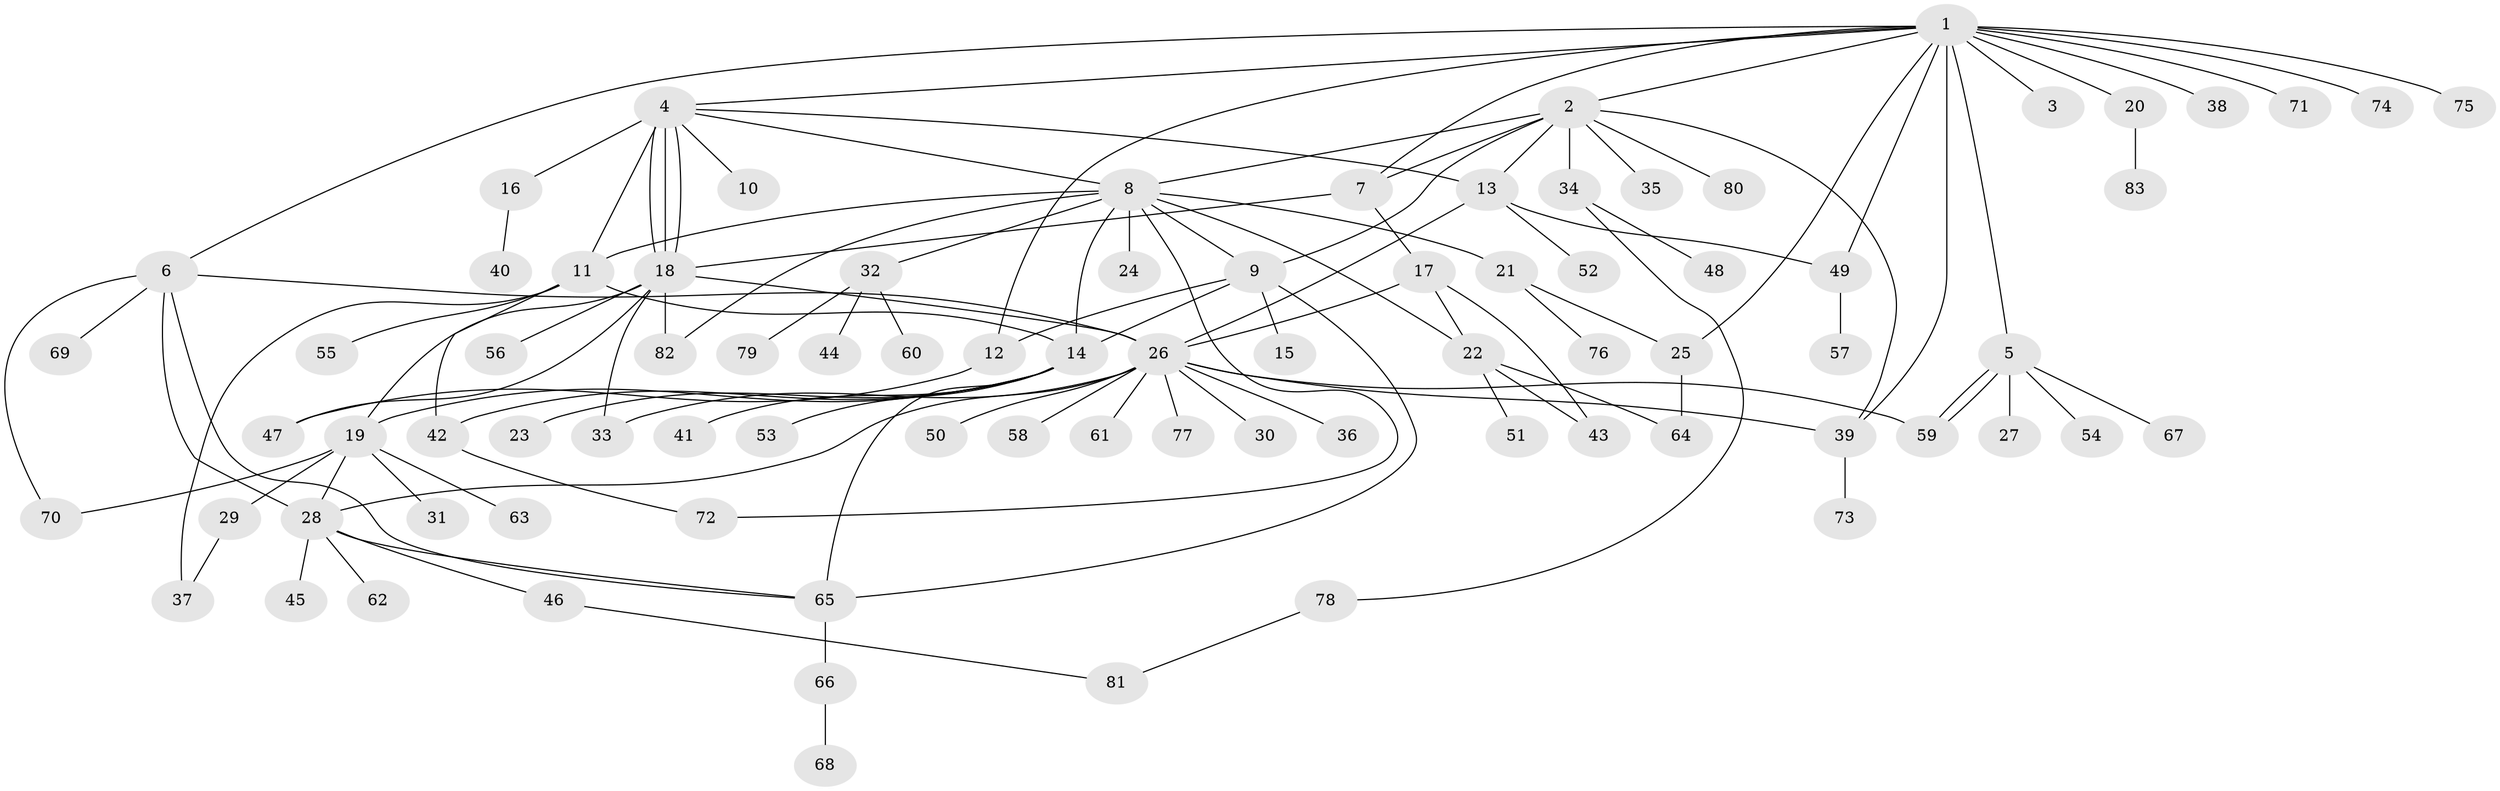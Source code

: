 // coarse degree distribution, {1: 0.7804878048780488, 10: 0.024390243902439025, 2: 0.04878048780487805, 4: 0.04878048780487805, 19: 0.024390243902439025, 8: 0.024390243902439025, 6: 0.024390243902439025, 5: 0.024390243902439025}
// Generated by graph-tools (version 1.1) at 2025/50/03/04/25 21:50:03]
// undirected, 83 vertices, 119 edges
graph export_dot {
graph [start="1"]
  node [color=gray90,style=filled];
  1;
  2;
  3;
  4;
  5;
  6;
  7;
  8;
  9;
  10;
  11;
  12;
  13;
  14;
  15;
  16;
  17;
  18;
  19;
  20;
  21;
  22;
  23;
  24;
  25;
  26;
  27;
  28;
  29;
  30;
  31;
  32;
  33;
  34;
  35;
  36;
  37;
  38;
  39;
  40;
  41;
  42;
  43;
  44;
  45;
  46;
  47;
  48;
  49;
  50;
  51;
  52;
  53;
  54;
  55;
  56;
  57;
  58;
  59;
  60;
  61;
  62;
  63;
  64;
  65;
  66;
  67;
  68;
  69;
  70;
  71;
  72;
  73;
  74;
  75;
  76;
  77;
  78;
  79;
  80;
  81;
  82;
  83;
  1 -- 2;
  1 -- 3;
  1 -- 4;
  1 -- 5;
  1 -- 6;
  1 -- 7;
  1 -- 12;
  1 -- 20;
  1 -- 25;
  1 -- 38;
  1 -- 39;
  1 -- 49;
  1 -- 71;
  1 -- 74;
  1 -- 75;
  2 -- 7;
  2 -- 8;
  2 -- 9;
  2 -- 13;
  2 -- 34;
  2 -- 35;
  2 -- 39;
  2 -- 80;
  4 -- 8;
  4 -- 10;
  4 -- 11;
  4 -- 13;
  4 -- 16;
  4 -- 18;
  4 -- 18;
  4 -- 18;
  5 -- 27;
  5 -- 54;
  5 -- 59;
  5 -- 59;
  5 -- 67;
  6 -- 26;
  6 -- 28;
  6 -- 65;
  6 -- 69;
  6 -- 70;
  7 -- 17;
  7 -- 18;
  8 -- 9;
  8 -- 11;
  8 -- 14;
  8 -- 21;
  8 -- 22;
  8 -- 24;
  8 -- 32;
  8 -- 72;
  8 -- 82;
  9 -- 12;
  9 -- 14;
  9 -- 15;
  9 -- 65;
  11 -- 14;
  11 -- 37;
  11 -- 42;
  11 -- 55;
  12 -- 47;
  13 -- 26;
  13 -- 49;
  13 -- 52;
  14 -- 19;
  14 -- 23;
  14 -- 41;
  14 -- 42;
  14 -- 53;
  14 -- 65;
  16 -- 40;
  17 -- 22;
  17 -- 26;
  17 -- 43;
  18 -- 19;
  18 -- 26;
  18 -- 33;
  18 -- 47;
  18 -- 56;
  18 -- 82;
  19 -- 28;
  19 -- 29;
  19 -- 31;
  19 -- 63;
  19 -- 70;
  20 -- 83;
  21 -- 25;
  21 -- 76;
  22 -- 43;
  22 -- 51;
  22 -- 64;
  25 -- 64;
  26 -- 28;
  26 -- 30;
  26 -- 33;
  26 -- 36;
  26 -- 39;
  26 -- 50;
  26 -- 58;
  26 -- 59;
  26 -- 61;
  26 -- 77;
  28 -- 45;
  28 -- 46;
  28 -- 62;
  28 -- 65;
  29 -- 37;
  32 -- 44;
  32 -- 60;
  32 -- 79;
  34 -- 48;
  34 -- 78;
  39 -- 73;
  42 -- 72;
  46 -- 81;
  49 -- 57;
  65 -- 66;
  66 -- 68;
  78 -- 81;
}
